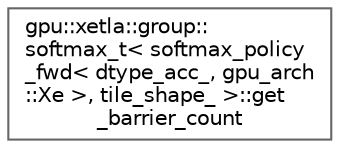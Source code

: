 digraph "Graphical Class Hierarchy"
{
 // LATEX_PDF_SIZE
  bgcolor="transparent";
  edge [fontname=Helvetica,fontsize=10,labelfontname=Helvetica,labelfontsize=10];
  node [fontname=Helvetica,fontsize=10,shape=box,height=0.2,width=0.4];
  rankdir="LR";
  Node0 [id="Node000000",label="gpu::xetla::group::\lsoftmax_t\< softmax_policy\l_fwd\< dtype_acc_, gpu_arch\l::Xe \>, tile_shape_ \>::get\l_barrier_count",height=0.2,width=0.4,color="grey40", fillcolor="white", style="filled",URL="$structgpu_1_1xetla_1_1group_1_1softmax__t_3_01softmax__policy__fwd_3_01dtype__acc___00_01gpu__ar7588689606780024e885d76ccdd3efc5.html",tooltip=" "];
}
